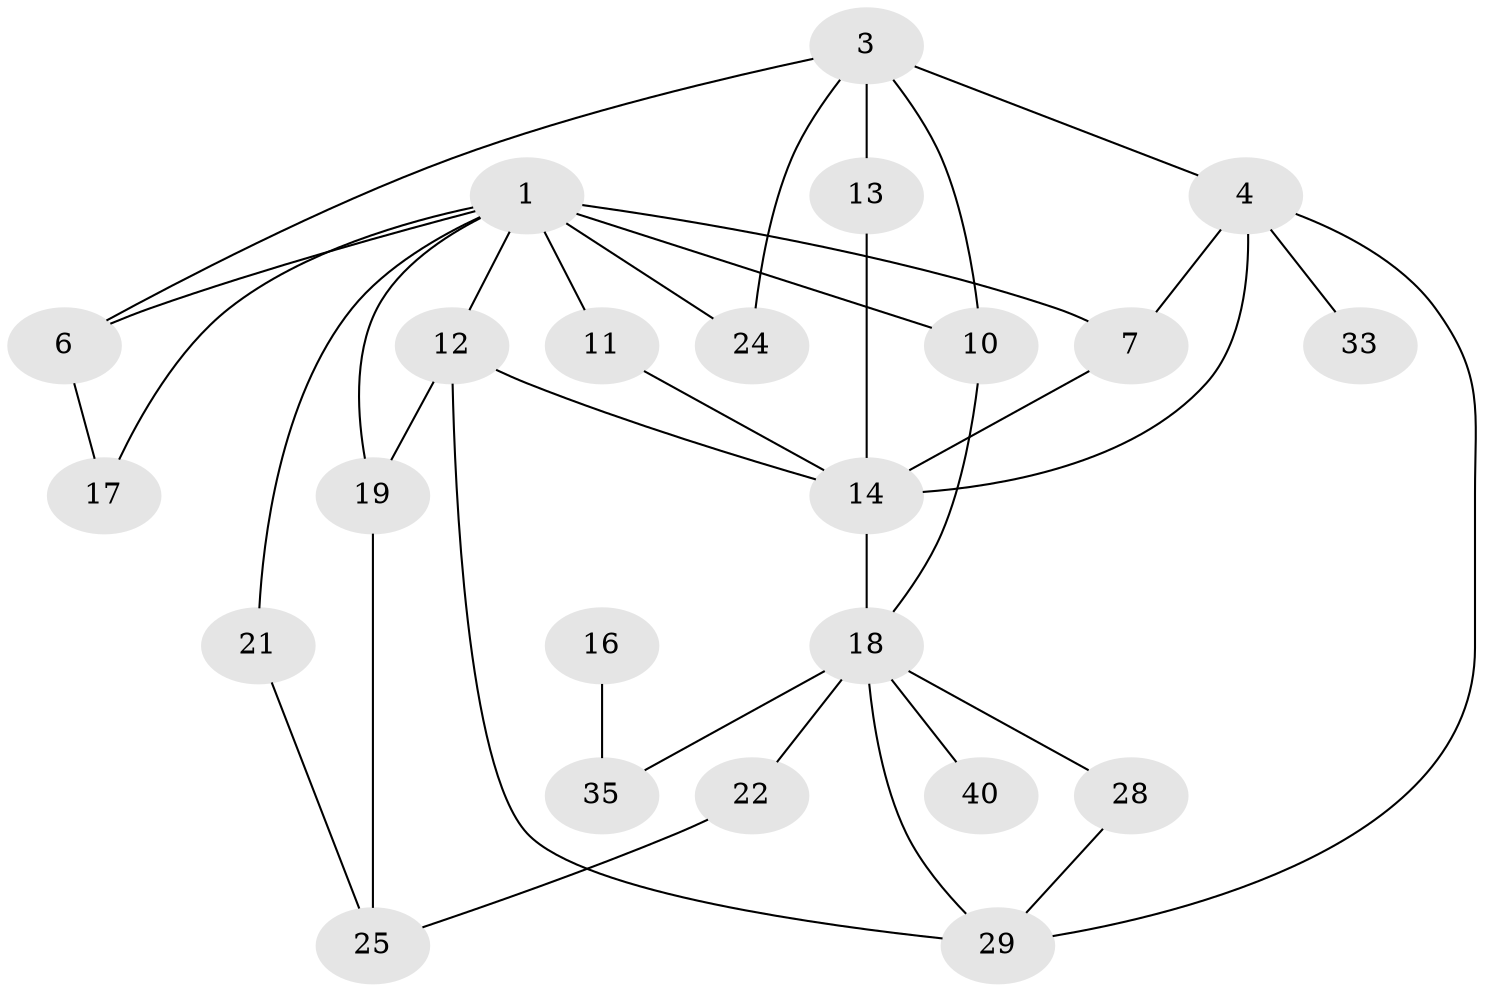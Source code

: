 // original degree distribution, {2: 0.2781954887218045, 0: 0.10526315789473684, 3: 0.2556390977443609, 1: 0.24812030075187969, 4: 0.09022556390977443, 5: 0.022556390977443608}
// Generated by graph-tools (version 1.1) at 2025/48/03/04/25 22:48:09]
// undirected, 23 vertices, 37 edges
graph export_dot {
  node [color=gray90,style=filled];
  1;
  3;
  4;
  6;
  7;
  10;
  11;
  12;
  13;
  14;
  16;
  17;
  18;
  19;
  21;
  22;
  24;
  25;
  28;
  29;
  33;
  35;
  40;
  1 -- 6 [weight=1.0];
  1 -- 7 [weight=1.0];
  1 -- 10 [weight=1.0];
  1 -- 11 [weight=1.0];
  1 -- 12 [weight=1.0];
  1 -- 17 [weight=1.0];
  1 -- 19 [weight=1.0];
  1 -- 21 [weight=1.0];
  1 -- 24 [weight=2.0];
  3 -- 4 [weight=1.0];
  3 -- 6 [weight=2.0];
  3 -- 10 [weight=1.0];
  3 -- 13 [weight=2.0];
  3 -- 24 [weight=1.0];
  4 -- 7 [weight=1.0];
  4 -- 14 [weight=1.0];
  4 -- 29 [weight=1.0];
  4 -- 33 [weight=1.0];
  6 -- 17 [weight=1.0];
  7 -- 14 [weight=1.0];
  10 -- 18 [weight=1.0];
  11 -- 14 [weight=1.0];
  12 -- 14 [weight=1.0];
  12 -- 19 [weight=1.0];
  12 -- 29 [weight=1.0];
  13 -- 14 [weight=1.0];
  14 -- 18 [weight=1.0];
  16 -- 35 [weight=1.0];
  18 -- 22 [weight=1.0];
  18 -- 28 [weight=1.0];
  18 -- 29 [weight=1.0];
  18 -- 35 [weight=1.0];
  18 -- 40 [weight=1.0];
  19 -- 25 [weight=1.0];
  21 -- 25 [weight=1.0];
  22 -- 25 [weight=1.0];
  28 -- 29 [weight=1.0];
}
